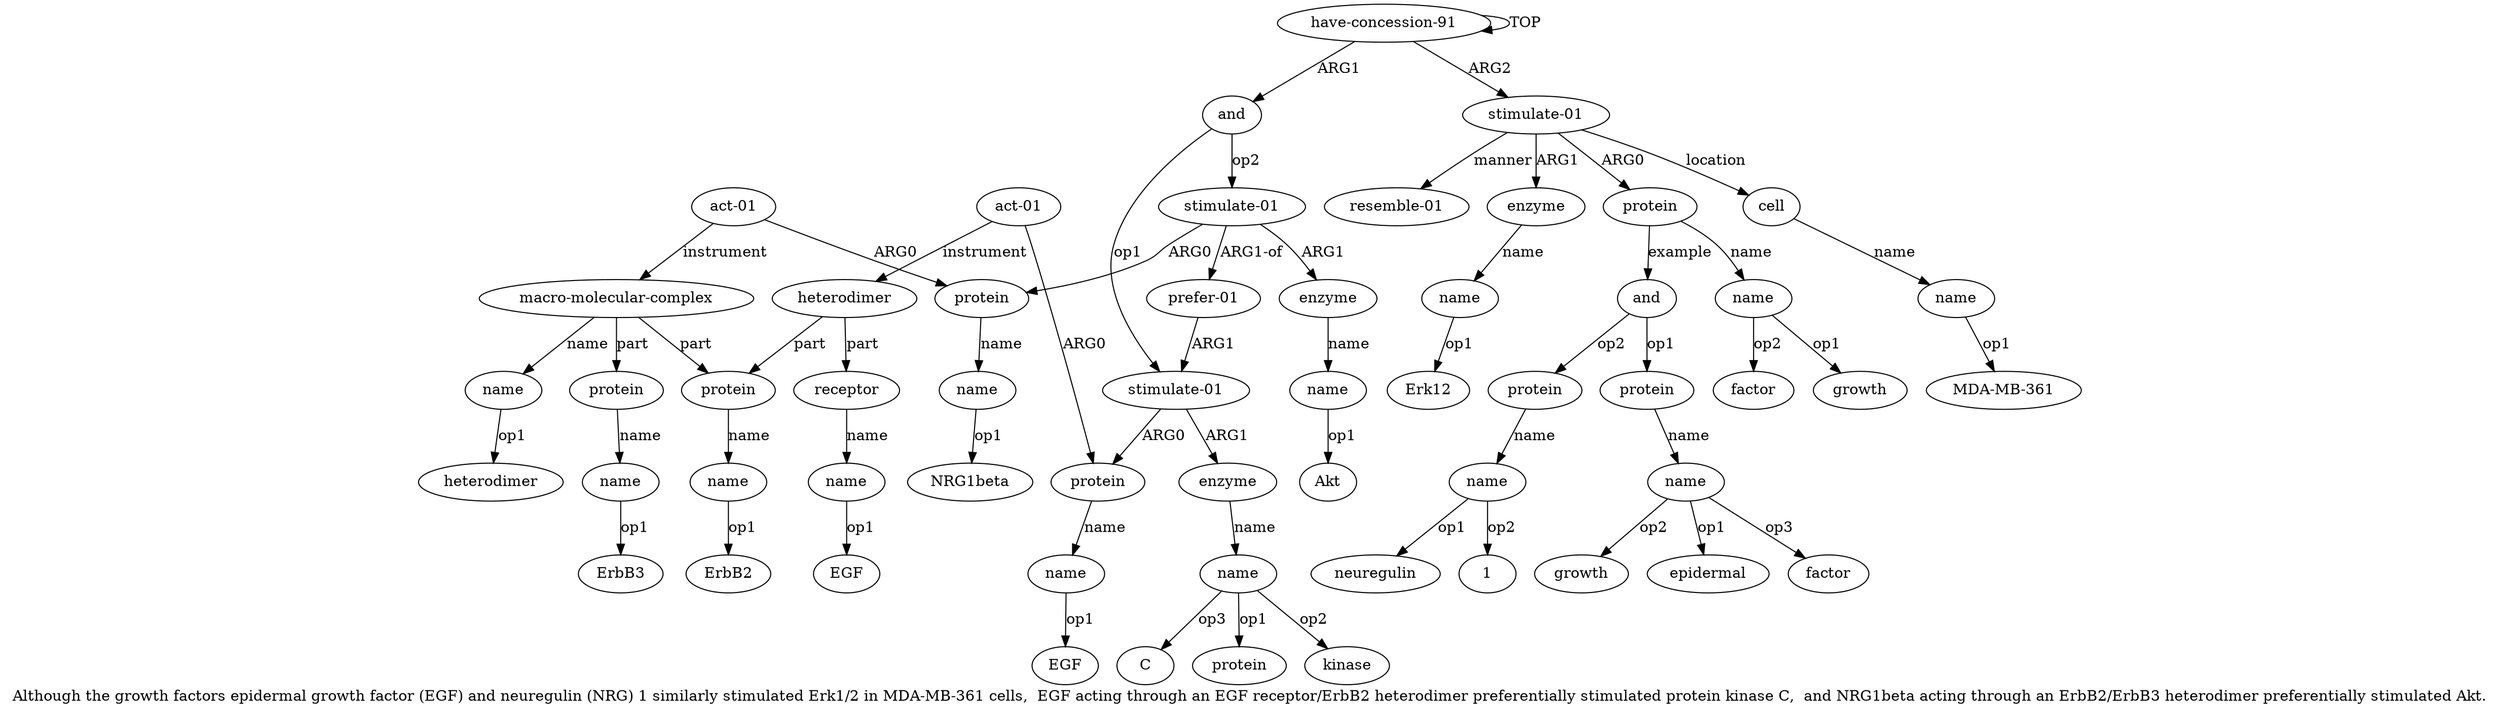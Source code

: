 digraph  {
	graph [label="Although the growth factors epidermal growth factor (EGF) and neuregulin (NRG) 1 similarly stimulated Erk1/2 in MDA-MB-361 cells,  \
EGF acting through an EGF receptor/ErbB2 heterodimer preferentially stimulated protein kinase C,  and NRG1beta acting through an \
ErbB2/ErbB3 heterodimer preferentially stimulated Akt."];
	node [label="\N"];
	a20	 [color=black,
		gold_ind=20,
		gold_label=protein,
		label=protein,
		test_ind=20,
		test_label=protein];
	a21	 [color=black,
		gold_ind=21,
		gold_label=name,
		label=name,
		test_ind=21,
		test_label=name];
	a20 -> a21 [key=0,
	color=black,
	gold_label=name,
	label=name,
	test_label=name];
"a21 ErbB3" [color=black,
	gold_ind=-1,
	gold_label=ErbB3,
	label=ErbB3,
	test_ind=-1,
	test_label=ErbB3];
a21 -> "a21 ErbB3" [key=0,
color=black,
gold_label=op1,
label=op1,
test_label=op1];
a22 [color=black,
gold_ind=22,
gold_label=enzyme,
label=enzyme,
test_ind=22,
test_label=enzyme];
a23 [color=black,
gold_ind=23,
gold_label=name,
label=name,
test_ind=23,
test_label=name];
a22 -> a23 [key=0,
color=black,
gold_label=name,
label=name,
test_label=name];
"a23 Akt" [color=black,
gold_ind=-1,
gold_label=Akt,
label=Akt,
test_ind=-1,
test_label=Akt];
a23 -> "a23 Akt" [key=0,
color=black,
gold_label=op1,
label=op1,
test_label=op1];
a24 [color=black,
gold_ind=24,
gold_label="stimulate-01",
label="stimulate-01",
test_ind=24,
test_label="stimulate-01"];
a25 [color=black,
gold_ind=25,
gold_label=protein,
label=protein,
test_ind=25,
test_label=protein];
a24 -> a25 [key=0,
color=black,
gold_label=ARG0,
label=ARG0,
test_label=ARG0];
a35 [color=black,
gold_ind=35,
gold_label=cell,
label=cell,
test_ind=35,
test_label=cell];
a24 -> a35 [key=0,
color=black,
gold_label=location,
label=location,
test_label=location];
a34 [color=black,
gold_ind=34,
gold_label="resemble-01",
label="resemble-01",
test_ind=34,
test_label="resemble-01"];
a24 -> a34 [key=0,
color=black,
gold_label=manner,
label=manner,
test_label=manner];
a32 [color=black,
gold_ind=32,
gold_label=enzyme,
label=enzyme,
test_ind=32,
test_label=enzyme];
a24 -> a32 [key=0,
color=black,
gold_label=ARG1,
label=ARG1,
test_label=ARG1];
a26 [color=black,
gold_ind=26,
gold_label=name,
label=name,
test_ind=26,
test_label=name];
a25 -> a26 [key=0,
color=black,
gold_label=name,
label=name,
test_label=name];
a27 [color=black,
gold_ind=27,
gold_label=and,
label=and,
test_ind=27,
test_label=and];
a25 -> a27 [key=0,
color=black,
gold_label=example,
label=example,
test_label=example];
"a26 growth" [color=black,
gold_ind=-1,
gold_label=growth,
label=growth,
test_ind=-1,
test_label=growth];
a26 -> "a26 growth" [key=0,
color=black,
gold_label=op1,
label=op1,
test_label=op1];
"a26 factor" [color=black,
gold_ind=-1,
gold_label=factor,
label=factor,
test_ind=-1,
test_label=factor];
a26 -> "a26 factor" [key=0,
color=black,
gold_label=op2,
label=op2,
test_label=op2];
a28 [color=black,
gold_ind=28,
gold_label=protein,
label=protein,
test_ind=28,
test_label=protein];
a27 -> a28 [key=0,
color=black,
gold_label=op1,
label=op1,
test_label=op1];
a30 [color=black,
gold_ind=30,
gold_label=protein,
label=protein,
test_ind=30,
test_label=protein];
a27 -> a30 [key=0,
color=black,
gold_label=op2,
label=op2,
test_label=op2];
a29 [color=black,
gold_ind=29,
gold_label=name,
label=name,
test_ind=29,
test_label=name];
a28 -> a29 [key=0,
color=black,
gold_label=name,
label=name,
test_label=name];
"a29 growth" [color=black,
gold_ind=-1,
gold_label=growth,
label=growth,
test_ind=-1,
test_label=growth];
a29 -> "a29 growth" [key=0,
color=black,
gold_label=op2,
label=op2,
test_label=op2];
"a29 epidermal" [color=black,
gold_ind=-1,
gold_label=epidermal,
label=epidermal,
test_ind=-1,
test_label=epidermal];
a29 -> "a29 epidermal" [key=0,
color=black,
gold_label=op1,
label=op1,
test_label=op1];
"a29 factor" [color=black,
gold_ind=-1,
gold_label=factor,
label=factor,
test_ind=-1,
test_label=factor];
a29 -> "a29 factor" [key=0,
color=black,
gold_label=op3,
label=op3,
test_label=op3];
a31 [color=black,
gold_ind=31,
gold_label=name,
label=name,
test_ind=31,
test_label=name];
"a31 1" [color=black,
gold_ind=-1,
gold_label=1,
label=1,
test_ind=-1,
test_label=1];
a31 -> "a31 1" [key=0,
color=black,
gold_label=op2,
label=op2,
test_label=op2];
"a31 neuregulin" [color=black,
gold_ind=-1,
gold_label=neuregulin,
label=neuregulin,
test_ind=-1,
test_label=neuregulin];
a31 -> "a31 neuregulin" [key=0,
color=black,
gold_label=op1,
label=op1,
test_label=op1];
"a36 MDA-MB-361" [color=black,
gold_ind=-1,
gold_label="MDA-MB-361",
label="MDA-MB-361",
test_ind=-1,
test_label="MDA-MB-361"];
"a19 heterodimer" [color=black,
gold_ind=-1,
gold_label=heterodimer,
label=heterodimer,
test_ind=-1,
test_label=heterodimer];
a30 -> a31 [key=0,
color=black,
gold_label=name,
label=name,
test_label=name];
"a4 EGF" [color=black,
gold_ind=-1,
gold_label=EGF,
label=EGF,
test_ind=-1,
test_label=EGF];
"a33 Erk12" [color=black,
gold_ind=-1,
gold_label=Erk12,
label=Erk12,
test_ind=-1,
test_label=Erk12];
a36 [color=black,
gold_ind=36,
gold_label=name,
label=name,
test_ind=36,
test_label=name];
a36 -> "a36 MDA-MB-361" [key=0,
color=black,
gold_label=op1,
label=op1,
test_label=op1];
a33 [color=black,
gold_ind=33,
gold_label=name,
label=name,
test_ind=33,
test_label=name];
a33 -> "a33 Erk12" [key=0,
color=black,
gold_label=op1,
label=op1,
test_label=op1];
a35 -> a36 [key=0,
color=black,
gold_label=name,
label=name,
test_label=name];
a32 -> a33 [key=0,
color=black,
gold_label=name,
label=name,
test_label=name];
a15 [color=black,
gold_ind=15,
gold_label=protein,
label=protein,
test_ind=15,
test_label=protein];
a16 [color=black,
gold_ind=16,
gold_label=name,
label=name,
test_ind=16,
test_label=name];
a15 -> a16 [key=0,
color=black,
gold_label=name,
label=name,
test_label=name];
a14 [color=black,
gold_ind=14,
gold_label="stimulate-01",
label="stimulate-01",
test_ind=14,
test_label="stimulate-01"];
a14 -> a22 [key=0,
color=black,
gold_label=ARG1,
label=ARG1,
test_label=ARG1];
a14 -> a15 [key=0,
color=black,
gold_label=ARG0,
label=ARG0,
test_label=ARG0];
a13 [color=black,
gold_ind=13,
gold_label="prefer-01",
label="prefer-01",
test_ind=13,
test_label="prefer-01"];
a14 -> a13 [key=0,
color=black,
gold_label="ARG1-of",
label="ARG1-of",
test_label="ARG1-of"];
a17 [color=black,
gold_ind=17,
gold_label="act-01",
label="act-01",
test_ind=17,
test_label="act-01"];
a17 -> a15 [key=0,
color=black,
gold_label=ARG0,
label=ARG0,
test_label=ARG0];
a18 [color=black,
gold_ind=18,
gold_label="macro-molecular-complex",
label="macro-molecular-complex",
test_ind=18,
test_label="macro-molecular-complex"];
a17 -> a18 [key=0,
color=black,
gold_label=instrument,
label=instrument,
test_label=instrument];
"a16 NRG1beta" [color=black,
gold_ind=-1,
gold_label=NRG1beta,
label=NRG1beta,
test_ind=-1,
test_label=NRG1beta];
a16 -> "a16 NRG1beta" [key=0,
color=black,
gold_label=op1,
label=op1,
test_label=op1];
a11 [color=black,
gold_ind=11,
gold_label=enzyme,
label=enzyme,
test_ind=11,
test_label=enzyme];
a12 [color=black,
gold_ind=12,
gold_label=name,
label=name,
test_ind=12,
test_label=name];
a11 -> a12 [key=0,
color=black,
gold_label=name,
label=name,
test_label=name];
a10 [color=black,
gold_ind=10,
gold_label=name,
label=name,
test_ind=10,
test_label=name];
"a10 ErbB2" [color=black,
gold_ind=-1,
gold_label=ErbB2,
label=ErbB2,
test_ind=-1,
test_label=ErbB2];
a10 -> "a10 ErbB2" [key=0,
color=black,
gold_label=op1,
label=op1,
test_label=op1];
a2 [color=black,
gold_ind=2,
gold_label="stimulate-01",
label="stimulate-01",
test_ind=2,
test_label="stimulate-01"];
a13 -> a2 [key=0,
color=black,
gold_label=ARG1,
label=ARG1,
test_label=ARG1];
"a12 C" [color=black,
gold_ind=-1,
gold_label=C,
label=C,
test_ind=-1,
test_label=C];
a12 -> "a12 C" [key=0,
color=black,
gold_label=op3,
label=op3,
test_label=op3];
"a12 protein" [color=black,
gold_ind=-1,
gold_label=protein,
label=protein,
test_ind=-1,
test_label=protein];
a12 -> "a12 protein" [key=0,
color=black,
gold_label=op1,
label=op1,
test_label=op1];
"a12 kinase" [color=black,
gold_ind=-1,
gold_label=kinase,
label=kinase,
test_ind=-1,
test_label=kinase];
a12 -> "a12 kinase" [key=0,
color=black,
gold_label=op2,
label=op2,
test_label=op2];
a19 [color=black,
gold_ind=19,
gold_label=name,
label=name,
test_ind=19,
test_label=name];
a19 -> "a19 heterodimer" [key=0,
color=black,
gold_label=op1,
label=op1,
test_label=op1];
a18 -> a20 [key=0,
color=black,
gold_label=part,
label=part,
test_label=part];
a18 -> a19 [key=0,
color=black,
gold_label=name,
label=name,
test_label=name];
a9 [color=black,
gold_ind=9,
gold_label=protein,
label=protein,
test_ind=9,
test_label=protein];
a18 -> a9 [key=0,
color=black,
gold_label=part,
label=part,
test_label=part];
"a8 EGF" [color=black,
gold_ind=-1,
gold_label=EGF,
label=EGF,
test_ind=-1,
test_label=EGF];
a1 [color=black,
gold_ind=1,
gold_label=and,
label=and,
test_ind=1,
test_label=and];
a1 -> a14 [key=0,
color=black,
gold_label=op2,
label=op2,
test_label=op2];
a1 -> a2 [key=0,
color=black,
gold_label=op1,
label=op1,
test_label=op1];
a0 [color=black,
gold_ind=0,
gold_label="have-concession-91",
label="have-concession-91",
test_ind=0,
test_label="have-concession-91"];
a0 -> a24 [key=0,
color=black,
gold_label=ARG2,
label=ARG2,
test_label=ARG2];
a0 -> a1 [key=0,
color=black,
gold_label=ARG1,
label=ARG1,
test_label=ARG1];
a0 -> a0 [key=0,
color=black,
gold_label=TOP,
label=TOP,
test_label=TOP];
a3 [color=black,
gold_ind=3,
gold_label=protein,
label=protein,
test_ind=3,
test_label=protein];
a4 [color=black,
gold_ind=4,
gold_label=name,
label=name,
test_ind=4,
test_label=name];
a3 -> a4 [key=0,
color=black,
gold_label=name,
label=name,
test_label=name];
a2 -> a11 [key=0,
color=black,
gold_label=ARG1,
label=ARG1,
test_label=ARG1];
a2 -> a3 [key=0,
color=black,
gold_label=ARG0,
label=ARG0,
test_label=ARG0];
a5 [color=black,
gold_ind=5,
gold_label="act-01",
label="act-01",
test_ind=5,
test_label="act-01"];
a5 -> a3 [key=0,
color=black,
gold_label=ARG0,
label=ARG0,
test_label=ARG0];
a6 [color=black,
gold_ind=6,
gold_label=heterodimer,
label=heterodimer,
test_ind=6,
test_label=heterodimer];
a5 -> a6 [key=0,
color=black,
gold_label=instrument,
label=instrument,
test_label=instrument];
a4 -> "a4 EGF" [key=0,
color=black,
gold_label=op1,
label=op1,
test_label=op1];
a7 [color=black,
gold_ind=7,
gold_label=receptor,
label=receptor,
test_ind=7,
test_label=receptor];
a8 [color=black,
gold_ind=8,
gold_label=name,
label=name,
test_ind=8,
test_label=name];
a7 -> a8 [key=0,
color=black,
gold_label=name,
label=name,
test_label=name];
a6 -> a7 [key=0,
color=black,
gold_label=part,
label=part,
test_label=part];
a6 -> a9 [key=0,
color=black,
gold_label=part,
label=part,
test_label=part];
a9 -> a10 [key=0,
color=black,
gold_label=name,
label=name,
test_label=name];
a8 -> "a8 EGF" [key=0,
color=black,
gold_label=op1,
label=op1,
test_label=op1];
}
